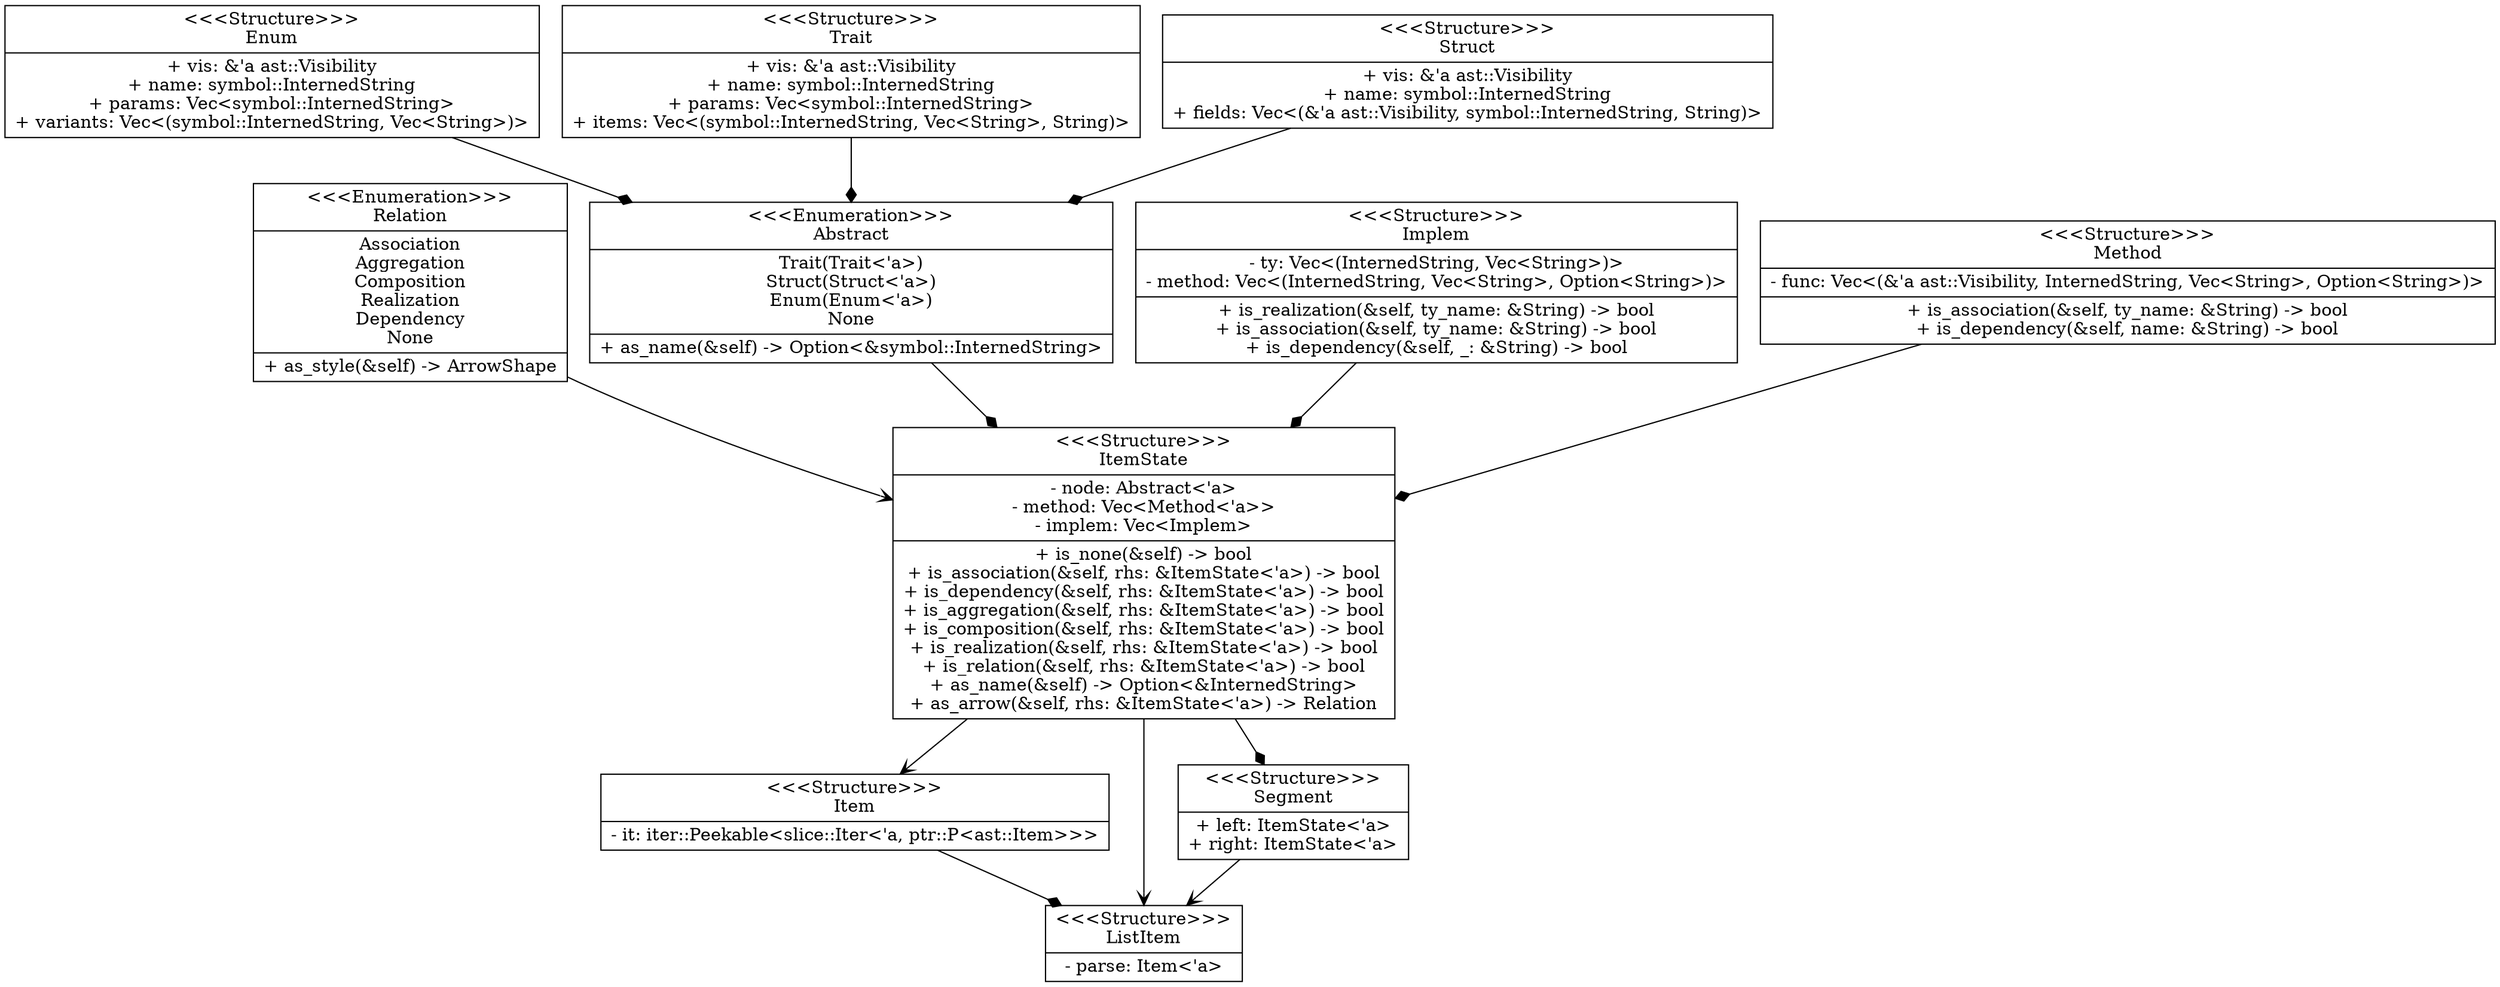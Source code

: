 digraph ml {
    ndItem[label="{&lt;&lt;&lt;Structure&gt;&gt;&gt;\nItem|- it: iter::Peekable&lt;slice::Iter&lt;\'a, ptr::P&lt;ast::Item&gt;&gt;&gt;}"][shape="record"];
    ndRelation[label="{&lt;&lt;&lt;Enumeration&gt;&gt;&gt;\nRelation|Association\nAggregation\nComposition\nRealization\nDependency\nNone|+ as_style(&amp;self) -&gt; ArrowShape}"][shape="record"];
    ndEnum[label="{&lt;&lt;&lt;Structure&gt;&gt;&gt;\nEnum|+ vis: &amp;\'a ast::Visibility\n+ name: symbol::InternedString\n+ params: Vec&lt;symbol::InternedString&gt;\n+ variants: Vec&lt;(symbol::InternedString, Vec&lt;String&gt;)&gt;}"][shape="record"];
    ndTrait[label="{&lt;&lt;&lt;Structure&gt;&gt;&gt;\nTrait|+ vis: &amp;\'a ast::Visibility\n+ name: symbol::InternedString\n+ params: Vec&lt;symbol::InternedString&gt;\n+ items: Vec&lt;(symbol::InternedString, Vec&lt;String&gt;, String)&gt;}"][shape="record"];
    ndAbstract[label="{&lt;&lt;&lt;Enumeration&gt;&gt;&gt;\nAbstract|Trait(Trait&lt;\'a&gt;)\nStruct(Struct&lt;\'a&gt;)\nEnum(Enum&lt;\'a&gt;)\nNone|+ as_name(&amp;self) -&gt; Option&lt;&amp;symbol::InternedString&gt;}"][shape="record"];
    ndStruct[label="{&lt;&lt;&lt;Structure&gt;&gt;&gt;\nStruct|+ vis: &amp;\'a ast::Visibility\n+ name: symbol::InternedString\n+ fields: Vec&lt;(&amp;\'a ast::Visibility, symbol::InternedString, String)&gt;}"][shape="record"];
    ndImplem[label="{&lt;&lt;&lt;Structure&gt;&gt;&gt;\nImplem|- ty: Vec&lt;(InternedString, Vec&lt;String&gt;)&gt;\n- method: Vec&lt;(InternedString, Vec&lt;String&gt;, Option&lt;String&gt;)&gt;|+ is_realization(&amp;self, ty_name: &amp;String) -&gt; bool\n+ is_association(&amp;self, ty_name: &amp;String) -&gt; bool\n+ is_dependency(&amp;self, _: &amp;String) -&gt; bool}"][shape="record"];
    ndMethod[label="{&lt;&lt;&lt;Structure&gt;&gt;&gt;\nMethod|- func: Vec&lt;(&amp;\'a ast::Visibility, InternedString, Vec&lt;String&gt;, Option&lt;String&gt;)&gt;|+ is_association(&amp;self, ty_name: &amp;String) -&gt; bool\n+ is_dependency(&amp;self, name: &amp;String) -&gt; bool}"][shape="record"];
    ndItemState[label="{&lt;&lt;&lt;Structure&gt;&gt;&gt;\nItemState|- node: Abstract&lt;\'a&gt;\n- method: Vec&lt;Method&lt;\'a&gt;&gt;\n- implem: Vec&lt;Implem&gt;|+ is_none(&amp;self) -&gt; bool\n+ is_association(&amp;self, rhs: &amp;ItemState&lt;\'a&gt;) -&gt; bool\n+ is_dependency(&amp;self, rhs: &amp;ItemState&lt;\'a&gt;) -&gt; bool\n+ is_aggregation(&amp;self, rhs: &amp;ItemState&lt;\'a&gt;) -&gt; bool\n+ is_composition(&amp;self, rhs: &amp;ItemState&lt;\'a&gt;) -&gt; bool\n+ is_realization(&amp;self, rhs: &amp;ItemState&lt;\'a&gt;) -&gt; bool\n+ is_relation(&amp;self, rhs: &amp;ItemState&lt;\'a&gt;) -&gt; bool\n+ as_name(&amp;self) -&gt; Option&lt;&amp;InternedString&gt;\n+ as_arrow(&amp;self, rhs: &amp;ItemState&lt;\'a&gt;) -&gt; Relation}"][shape="record"];
    ndListItem[label="{&lt;&lt;&lt;Structure&gt;&gt;&gt;\nListItem|- parse: Item&lt;\'a&gt;}"][shape="record"];
    ndSegment[label="{&lt;&lt;&lt;Structure&gt;&gt;&gt;\nSegment|+ left: ItemState&lt;\'a&gt;\n+ right: ItemState&lt;\'a&gt;}"][shape="record"];
    ndItem -> ndListItem[label=""][arrowhead="diamond"];
    ndRelation -> ndItemState[label=""][arrowhead="vee"];
    ndEnum -> ndAbstract[label=""][arrowhead="diamond"];
    ndTrait -> ndAbstract[label=""][arrowhead="diamond"];
    ndAbstract -> ndItemState[label=""][arrowhead="diamond"];
    ndStruct -> ndAbstract[label=""][arrowhead="diamond"];
    ndImplem -> ndItemState[label=""][arrowhead="diamond"];
    ndMethod -> ndItemState[label=""][arrowhead="diamond"];
    ndItemState -> ndItem[label=""][arrowhead="vee"];
    ndItemState -> ndListItem[label=""][arrowhead="vee"];
    ndItemState -> ndSegment[label=""][arrowhead="diamond"];
    ndSegment -> ndListItem[label=""][arrowhead="vee"];
}
